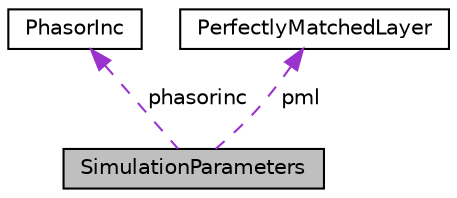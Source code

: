 digraph "SimulationParameters"
{
 // LATEX_PDF_SIZE
  edge [fontname="Helvetica",fontsize="10",labelfontname="Helvetica",labelfontsize="10"];
  node [fontname="Helvetica",fontsize="10",shape=record];
  Node1 [label="SimulationParameters",height=0.2,width=0.4,color="black", fillcolor="grey75", style="filled", fontcolor="black",tooltip=" "];
  Node2 -> Node1 [dir="back",color="darkorchid3",fontsize="10",style="dashed",label=" phasorinc" ,fontname="Helvetica"];
  Node2 [label="PhasorInc",height=0.2,width=0.4,color="black", fillcolor="white", style="filled",URL="$structPhasorInc.html",tooltip=" "];
  Node3 -> Node1 [dir="back",color="darkorchid3",fontsize="10",style="dashed",label=" pml" ,fontname="Helvetica"];
  Node3 [label="PerfectlyMatchedLayer",height=0.2,width=0.4,color="black", fillcolor="white", style="filled",URL="$structPerfectlyMatchedLayer.html",tooltip=" "];
}
